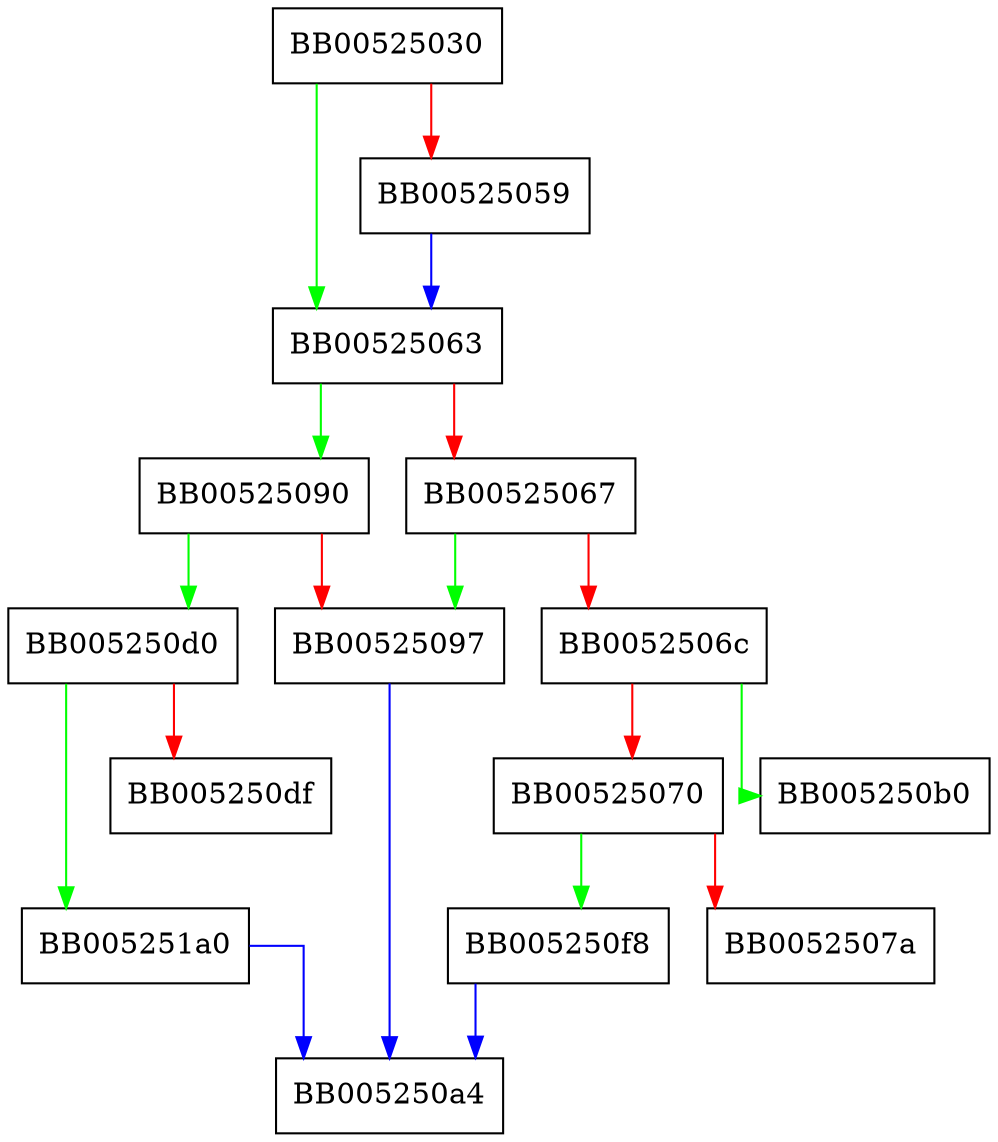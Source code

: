 digraph asn1_template_new {
  node [shape="box"];
  graph [splines=ortho];
  BB00525030 -> BB00525063 [color="green"];
  BB00525030 -> BB00525059 [color="red"];
  BB00525059 -> BB00525063 [color="blue"];
  BB00525063 -> BB00525090 [color="green"];
  BB00525063 -> BB00525067 [color="red"];
  BB00525067 -> BB00525097 [color="green"];
  BB00525067 -> BB0052506c [color="red"];
  BB0052506c -> BB005250b0 [color="green"];
  BB0052506c -> BB00525070 [color="red"];
  BB00525070 -> BB005250f8 [color="green"];
  BB00525070 -> BB0052507a [color="red"];
  BB00525090 -> BB005250d0 [color="green"];
  BB00525090 -> BB00525097 [color="red"];
  BB00525097 -> BB005250a4 [color="blue"];
  BB005250d0 -> BB005251a0 [color="green"];
  BB005250d0 -> BB005250df [color="red"];
  BB005250f8 -> BB005250a4 [color="blue"];
  BB005251a0 -> BB005250a4 [color="blue"];
}